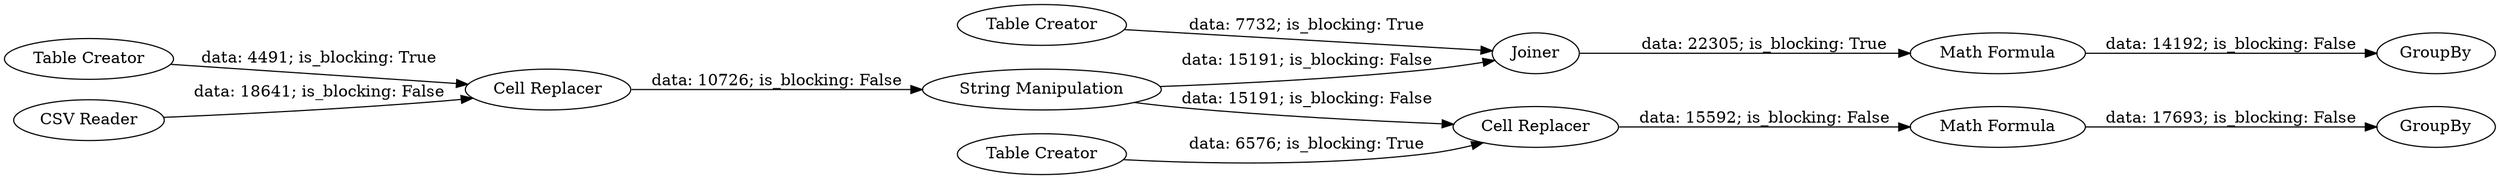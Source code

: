 digraph {
	"8762712490651336734_9" [label="Table Creator"]
	"8762712490651336734_10" [label=Joiner]
	"8762712490651336734_2" [label="Table Creator"]
	"8762712490651336734_8" [label=GroupBy]
	"8762712490651336734_12" [label=GroupBy]
	"8762712490651336734_5" [label="String Manipulation"]
	"8762712490651336734_6" [label="Cell Replacer"]
	"8762712490651336734_11" [label="Math Formula"]
	"8762712490651336734_1" [label="CSV Reader"]
	"8762712490651336734_7" [label="Math Formula"]
	"8762712490651336734_4" [label="Table Creator"]
	"8762712490651336734_3" [label="Cell Replacer"]
	"8762712490651336734_3" -> "8762712490651336734_5" [label="data: 10726; is_blocking: False"]
	"8762712490651336734_5" -> "8762712490651336734_6" [label="data: 15191; is_blocking: False"]
	"8762712490651336734_5" -> "8762712490651336734_10" [label="data: 15191; is_blocking: False"]
	"8762712490651336734_7" -> "8762712490651336734_8" [label="data: 17693; is_blocking: False"]
	"8762712490651336734_1" -> "8762712490651336734_3" [label="data: 18641; is_blocking: False"]
	"8762712490651336734_10" -> "8762712490651336734_11" [label="data: 22305; is_blocking: True"]
	"8762712490651336734_4" -> "8762712490651336734_6" [label="data: 6576; is_blocking: True"]
	"8762712490651336734_6" -> "8762712490651336734_7" [label="data: 15592; is_blocking: False"]
	"8762712490651336734_11" -> "8762712490651336734_12" [label="data: 14192; is_blocking: False"]
	"8762712490651336734_2" -> "8762712490651336734_3" [label="data: 4491; is_blocking: True"]
	"8762712490651336734_9" -> "8762712490651336734_10" [label="data: 7732; is_blocking: True"]
	rankdir=LR
}
